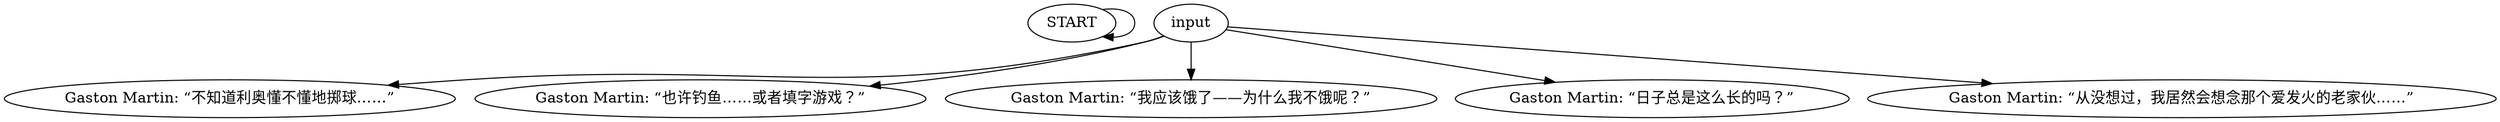 # PLAZA / GASTON rene dead barks
# René has passed away and Gaston is sitting on a bench.
# ==================================================
digraph G {
	  0 [label="START"];
	  1 [label="input"];
	  2 [label="Gaston Martin: “不知道利奥懂不懂地掷球……”"];
	  3 [label="Gaston Martin: “也许钓鱼……或者填字游戏？”"];
	  4 [label="Gaston Martin: “我应该饿了——为什么我不饿呢？”"];
	  5 [label="Gaston Martin: “日子总是这么长的吗？”"];
	  6 [label="Gaston Martin: “从没想过，我居然会想念那个爱发火的老家伙……”"];
	  0 -> 0
	  1 -> 2
	  1 -> 3
	  1 -> 4
	  1 -> 5
	  1 -> 6
}

